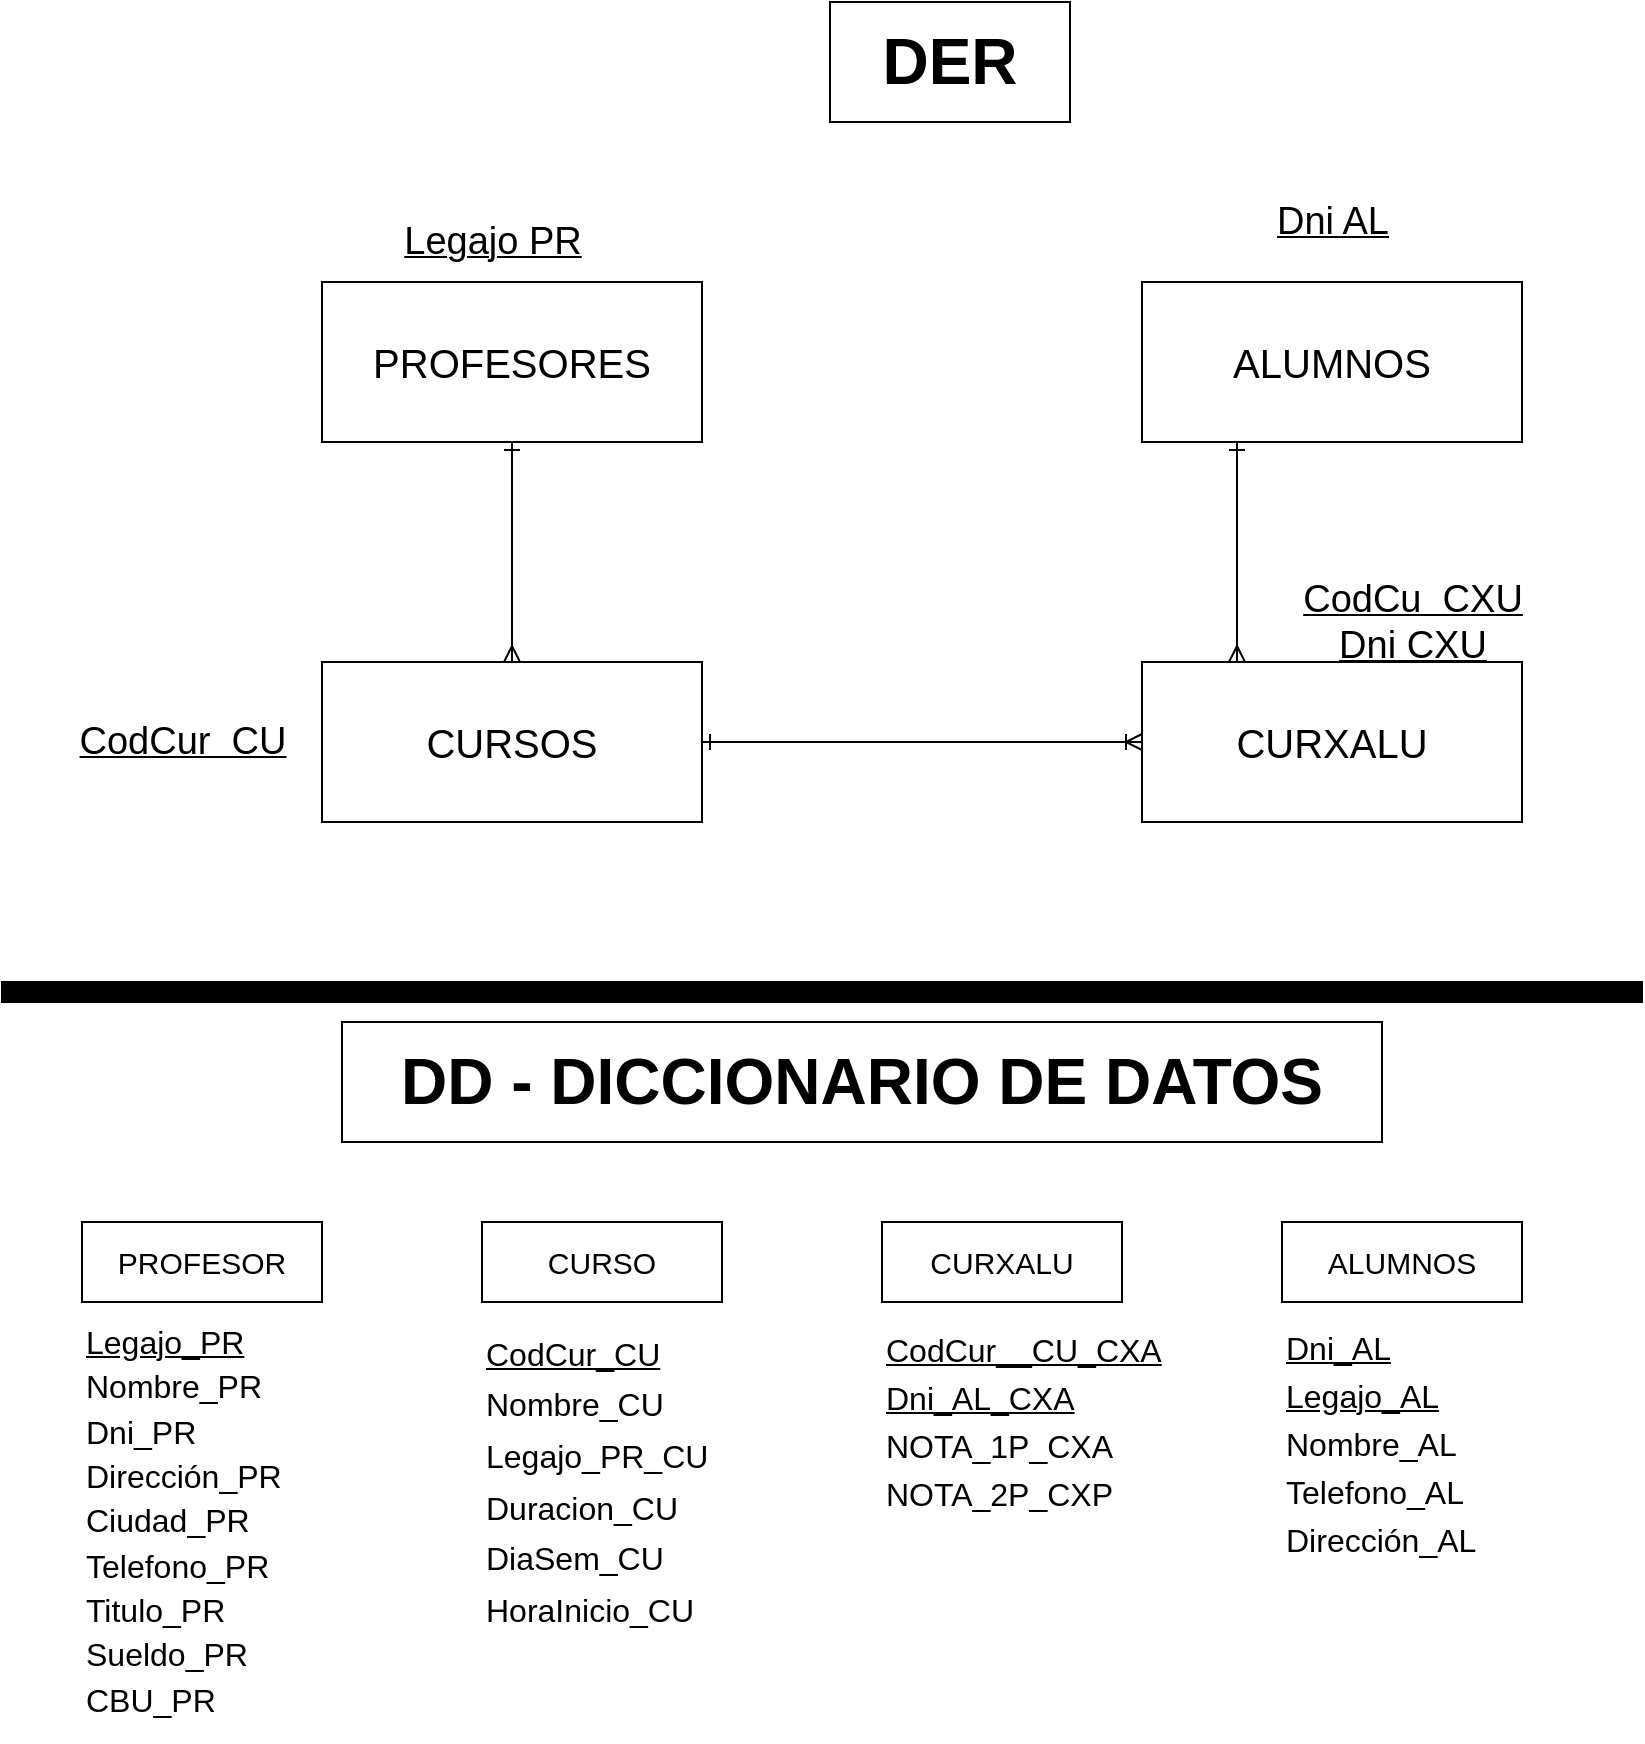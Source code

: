 <mxfile version="26.1.3">
  <diagram name="Página-1" id="KHgy2yHSPSF7O0yUR2nX">
    <mxGraphModel dx="1032" dy="1704" grid="1" gridSize="10" guides="1" tooltips="1" connect="1" arrows="1" fold="1" page="1" pageScale="1" pageWidth="827" pageHeight="1169" math="0" shadow="0">
      <root>
        <mxCell id="0" />
        <mxCell id="1" parent="0" />
        <mxCell id="33EWr6aBNREIfTe9eXjG-18" style="edgeStyle=orthogonalEdgeStyle;rounded=0;orthogonalLoop=1;jettySize=auto;html=1;strokeColor=default;endArrow=ERmany;endFill=0;startArrow=ERone;startFill=0;" parent="1" source="33EWr6aBNREIfTe9eXjG-5" target="33EWr6aBNREIfTe9eXjG-8" edge="1">
          <mxGeometry relative="1" as="geometry" />
        </mxCell>
        <mxCell id="33EWr6aBNREIfTe9eXjG-5" value="&lt;font style=&quot;font-size: 20px;&quot;&gt;PROFESORES&lt;/font&gt;" style="rounded=0;whiteSpace=wrap;html=1;" parent="1" vertex="1">
          <mxGeometry x="160" y="-310" width="190" height="80" as="geometry" />
        </mxCell>
        <mxCell id="33EWr6aBNREIfTe9eXjG-24" style="edgeStyle=orthogonalEdgeStyle;rounded=0;orthogonalLoop=1;jettySize=auto;html=1;exitX=0.25;exitY=1;exitDx=0;exitDy=0;endArrow=ERmany;endFill=0;startArrow=ERone;startFill=0;entryX=0.25;entryY=0;entryDx=0;entryDy=0;" parent="1" source="33EWr6aBNREIfTe9eXjG-9" target="33EWr6aBNREIfTe9eXjG-6" edge="1">
          <mxGeometry relative="1" as="geometry">
            <mxPoint x="540" y="-190" as="targetPoint" />
          </mxGeometry>
        </mxCell>
        <mxCell id="33EWr6aBNREIfTe9eXjG-6" value="&lt;font style=&quot;font-size: 20px;&quot;&gt;CURXALU&lt;/font&gt;&lt;span style=&quot;color: rgba(0, 0, 0, 0); font-family: monospace; font-size: 0px; text-align: start; text-wrap-mode: nowrap;&quot;&gt;%3CmxGraphModel%3E%3Croot%3E%3CmxCell%20id%3D%220%22%2F%3E%3CmxCell%20id%3D%221%22%20parent%3D%220%22%2F%3E%3CmxCell%20id%3D%222%22%20value%3D%22%26lt%3Bfont%20style%3D%26quot%3Bfont-size%3A%2020px%3B%26quot%3B%26gt%3BCURSOS%26lt%3B%2Ffont%26gt%3B%22%20style%3D%22rounded%3D0%3BwhiteSpace%3Dwrap%3Bhtml%3D1%3B%22%20vertex%3D%221%22%20parent%3D%221%22%3E%3CmxGeometry%20x%3D%22150%22%20y%3D%22-130%22%20width%3D%22190%22%20height%3D%2280%22%20as%3D%22geometry%22%2F%3E%3C%2FmxCell%3E%3C%2Froot%3E%3C%2FmxGraphModel%3E&lt;/span&gt;" style="rounded=0;whiteSpace=wrap;html=1;" parent="1" vertex="1">
          <mxGeometry x="570" y="-120" width="190" height="80" as="geometry" />
        </mxCell>
        <mxCell id="33EWr6aBNREIfTe9eXjG-8" value="&lt;font style=&quot;font-size: 20px;&quot;&gt;CURSOS&lt;/font&gt;" style="rounded=0;whiteSpace=wrap;html=1;" parent="1" vertex="1">
          <mxGeometry x="160" y="-120" width="190" height="80" as="geometry" />
        </mxCell>
        <mxCell id="33EWr6aBNREIfTe9eXjG-9" value="&lt;font style=&quot;font-size: 20px;&quot;&gt;ALUMNOS&lt;/font&gt;" style="rounded=0;whiteSpace=wrap;html=1;" parent="1" vertex="1">
          <mxGeometry x="570" y="-310" width="190" height="80" as="geometry" />
        </mxCell>
        <mxCell id="33EWr6aBNREIfTe9eXjG-12" value="&lt;u&gt;&lt;font style=&quot;font-size: 19px;&quot;&gt;Legajo PR&lt;/font&gt;&lt;/u&gt;" style="text;html=1;align=center;verticalAlign=middle;resizable=0;points=[];autosize=1;strokeColor=none;fillColor=none;strokeWidth=4;" parent="1" vertex="1">
          <mxGeometry x="190" y="-350" width="110" height="40" as="geometry" />
        </mxCell>
        <mxCell id="33EWr6aBNREIfTe9eXjG-13" value="&lt;span style=&quot;font-size: 19px;&quot;&gt;&lt;u&gt;CodCur&amp;nbsp; CU&lt;/u&gt;&lt;/span&gt;" style="text;html=1;align=center;verticalAlign=middle;resizable=0;points=[];autosize=1;strokeColor=none;fillColor=none;strokeWidth=4;" parent="1" vertex="1">
          <mxGeometry x="25" y="-100" width="130" height="40" as="geometry" />
        </mxCell>
        <mxCell id="33EWr6aBNREIfTe9eXjG-14" value="&lt;span style=&quot;font-size: 19px;&quot;&gt;&lt;u&gt;Dni AL&lt;/u&gt;&lt;/span&gt;" style="text;html=1;align=center;verticalAlign=middle;resizable=0;points=[];autosize=1;strokeColor=none;fillColor=none;strokeWidth=4;" parent="1" vertex="1">
          <mxGeometry x="625" y="-360" width="80" height="40" as="geometry" />
        </mxCell>
        <mxCell id="33EWr6aBNREIfTe9eXjG-15" value="&lt;span style=&quot;font-size: 19px;&quot;&gt;&lt;u&gt;CodCu&amp;nbsp; CXU&lt;/u&gt;&lt;/span&gt;&lt;div&gt;&lt;span style=&quot;font-size: 19px;&quot;&gt;&lt;u&gt;Dni CXU&lt;/u&gt;&lt;/span&gt;&lt;/div&gt;" style="text;html=1;align=center;verticalAlign=middle;resizable=0;points=[];autosize=1;strokeColor=none;fillColor=none;strokeWidth=4;" parent="1" vertex="1">
          <mxGeometry x="640" y="-170" width="130" height="60" as="geometry" />
        </mxCell>
        <mxCell id="33EWr6aBNREIfTe9eXjG-21" value="" style="edgeStyle=entityRelationEdgeStyle;fontSize=12;html=1;endArrow=ERoneToMany;startArrow=ERone;rounded=0;exitX=1;exitY=0.5;exitDx=0;exitDy=0;entryX=0;entryY=0.5;entryDx=0;entryDy=0;startFill=0;" parent="1" source="33EWr6aBNREIfTe9eXjG-8" target="33EWr6aBNREIfTe9eXjG-6" edge="1">
          <mxGeometry width="100" height="100" relative="1" as="geometry">
            <mxPoint x="360" y="-190" as="sourcePoint" />
            <mxPoint x="460" y="-290" as="targetPoint" />
          </mxGeometry>
        </mxCell>
        <mxCell id="33EWr6aBNREIfTe9eXjG-26" value="&lt;font style=&quot;font-size: 32px;&quot;&gt;&lt;b&gt;DER&lt;/b&gt;&lt;/font&gt;" style="whiteSpace=wrap;html=1;" parent="1" vertex="1">
          <mxGeometry x="414" y="-450" width="120" height="60" as="geometry" />
        </mxCell>
        <mxCell id="33EWr6aBNREIfTe9eXjG-30" value="" style="rounded=0;whiteSpace=wrap;html=1;strokeColor=#000000;fillColor=#000000;" parent="1" vertex="1">
          <mxGeometry y="40" width="820" height="10" as="geometry" />
        </mxCell>
        <mxCell id="33EWr6aBNREIfTe9eXjG-31" value="&lt;font style=&quot;font-size: 32px;&quot;&gt;&lt;b&gt;DD - DICCIONARIO DE DATOS&lt;/b&gt;&lt;/font&gt;" style="whiteSpace=wrap;html=1;" parent="1" vertex="1">
          <mxGeometry x="170" y="60" width="520" height="60" as="geometry" />
        </mxCell>
        <mxCell id="33EWr6aBNREIfTe9eXjG-58" value="&lt;font style=&quot;font-size: 15px;&quot;&gt;PROFESOR&lt;/font&gt;" style="rounded=0;whiteSpace=wrap;html=1;" parent="1" vertex="1">
          <mxGeometry x="40" y="160" width="120" height="40" as="geometry" />
        </mxCell>
        <mxCell id="33EWr6aBNREIfTe9eXjG-59" value="&lt;font style=&quot;font-size: 15px;&quot;&gt;CURSO&lt;/font&gt;" style="rounded=0;whiteSpace=wrap;html=1;" parent="1" vertex="1">
          <mxGeometry x="240" y="160" width="120" height="40" as="geometry" />
        </mxCell>
        <mxCell id="33EWr6aBNREIfTe9eXjG-60" value="&lt;font style=&quot;font-size: 15px;&quot;&gt;CURXALU&lt;/font&gt;" style="rounded=0;whiteSpace=wrap;html=1;" parent="1" vertex="1">
          <mxGeometry x="440" y="160" width="120" height="40" as="geometry" />
        </mxCell>
        <mxCell id="33EWr6aBNREIfTe9eXjG-61" value="&lt;font style=&quot;font-size: 15px;&quot;&gt;ALUMNOS&lt;/font&gt;" style="rounded=0;whiteSpace=wrap;html=1;" parent="1" vertex="1">
          <mxGeometry x="640" y="160" width="120" height="40" as="geometry" />
        </mxCell>
        <mxCell id="33EWr6aBNREIfTe9eXjG-62" value="&lt;div style=&quot;line-height: 140%;&quot;&gt;&lt;font style=&quot;font-size: 16px; line-height: 140%;&quot;&gt;&lt;u&gt;Legajo_PR&lt;/u&gt;&lt;/font&gt;&lt;div&gt;&lt;span style=&quot;background-color: transparent; color: light-dark(rgb(0, 0, 0), rgb(255, 255, 255));&quot;&gt;&lt;font style=&quot;font-size: 16px; line-height: 140%;&quot;&gt;Nombre_PR&lt;/font&gt;&lt;/span&gt;&lt;div&gt;&lt;font style=&quot;font-size: 16px; line-height: 140%;&quot;&gt;Dni_PR&lt;/font&gt;&lt;/div&gt;&lt;/div&gt;&lt;div&gt;&lt;font style=&quot;font-size: 16px; line-height: 140%;&quot;&gt;Dirección_PR&lt;/font&gt;&lt;/div&gt;&lt;div&gt;&lt;font style=&quot;font-size: 16px; line-height: 140%;&quot;&gt;Ciudad_PR&lt;/font&gt;&lt;/div&gt;&lt;div&gt;&lt;font style=&quot;font-size: 16px; line-height: 140%;&quot;&gt;Telefono_PR&lt;/font&gt;&lt;/div&gt;&lt;div&gt;&lt;font style=&quot;font-size: 16px; line-height: 140%;&quot;&gt;Titulo_PR&lt;/font&gt;&lt;/div&gt;&lt;div&gt;&lt;font style=&quot;font-size: 16px; line-height: 140%;&quot;&gt;Sueldo_PR&lt;/font&gt;&lt;/div&gt;&lt;div&gt;&lt;font style=&quot;font-size: 16px; line-height: 140%;&quot;&gt;CBU_PR&lt;/font&gt;&lt;/div&gt;&lt;/div&gt;" style="text;html=1;align=left;verticalAlign=middle;resizable=0;points=[];autosize=1;strokeColor=none;fillColor=none;" parent="1" vertex="1">
          <mxGeometry x="40" y="200" width="120" height="220" as="geometry" />
        </mxCell>
        <mxCell id="33EWr6aBNREIfTe9eXjG-63" value="&lt;div style=&quot;line-height: 160%;&quot;&gt;&lt;font style=&quot;font-size: 16px; line-height: 160%;&quot;&gt;&lt;u&gt;CodCur_CU&lt;/u&gt;&lt;/font&gt;&lt;div&gt;&lt;span style=&quot;background-color: transparent; color: light-dark(rgb(0, 0, 0), rgb(255, 255, 255));&quot;&gt;&lt;font style=&quot;font-size: 16px; line-height: 160%;&quot;&gt;Nombre_CU&lt;/font&gt;&lt;/span&gt;&lt;div&gt;&lt;font style=&quot;font-size: 16px; line-height: 160%;&quot;&gt;Legajo_PR_CU&lt;/font&gt;&lt;/div&gt;&lt;/div&gt;&lt;div&gt;&lt;font style=&quot;font-size: 16px; line-height: 160%;&quot;&gt;Duracion_CU&lt;/font&gt;&lt;/div&gt;&lt;div&gt;&lt;span style=&quot;font-size: 16px; background-color: transparent; color: light-dark(rgb(0, 0, 0), rgb(255, 255, 255)); line-height: 160%;&quot;&gt;DiaSem_CU&lt;/span&gt;&lt;/div&gt;&lt;div&gt;&lt;span style=&quot;font-size: 16px; line-height: 160%;&quot;&gt;HoraInicio_CU&lt;/span&gt;&lt;/div&gt;&lt;/div&gt;" style="text;html=1;align=left;verticalAlign=middle;resizable=0;points=[];autosize=1;strokeColor=none;fillColor=none;" parent="1" vertex="1">
          <mxGeometry x="240" y="205" width="130" height="170" as="geometry" />
        </mxCell>
        <mxCell id="33EWr6aBNREIfTe9eXjG-64" value="&lt;div style=&quot;line-height: 150%;&quot;&gt;&lt;div&gt;&lt;span style=&quot;font-size: 16px; line-height: 150%;&quot;&gt;&lt;u&gt;CodCur__CU_CXA&lt;/u&gt;&lt;/span&gt;&lt;/div&gt;&lt;div&gt;&lt;span style=&quot;font-size: 16px; line-height: 150%;&quot;&gt;&lt;u&gt;Dni_AL_CXA&lt;/u&gt;&lt;/span&gt;&lt;/div&gt;&lt;div&gt;&lt;span style=&quot;font-size: 16px; line-height: 150%;&quot;&gt;NOTA_1P_CXA&lt;/span&gt;&lt;/div&gt;&lt;div&gt;&lt;span style=&quot;font-size: 16px; line-height: 150%;&quot;&gt;NOTA_2P_CXP&lt;/span&gt;&lt;/div&gt;&lt;/div&gt;" style="text;html=1;align=left;verticalAlign=middle;resizable=0;points=[];autosize=1;strokeColor=none;fillColor=none;" parent="1" vertex="1">
          <mxGeometry x="440" y="205" width="160" height="110" as="geometry" />
        </mxCell>
        <mxCell id="33EWr6aBNREIfTe9eXjG-65" value="&lt;div style=&quot;line-height: 150%;&quot;&gt;&lt;div&gt;&lt;span style=&quot;font-size: 16px; line-height: 150%;&quot;&gt;&lt;u&gt;Dni_AL&lt;/u&gt;&lt;/span&gt;&lt;/div&gt;&lt;div&gt;&lt;span style=&quot;font-size: 16px; line-height: 150%;&quot;&gt;&lt;u&gt;Legajo_AL&lt;br&gt;&lt;/u&gt;&lt;/span&gt;&lt;div&gt;&lt;span style=&quot;font-size: 16px; line-height: 150%;&quot;&gt;Nombre_AL&lt;/span&gt;&lt;/div&gt;&lt;div&gt;&lt;span style=&quot;font-size: 16px; line-height: 150%;&quot;&gt;Telefono_AL&lt;/span&gt;&lt;/div&gt;&lt;div&gt;&lt;font style=&quot;font-size: 16px; line-height: 150%;&quot;&gt;Dirección_AL&lt;/font&gt;&lt;/div&gt;&lt;div&gt;&lt;br&gt;&lt;/div&gt;&lt;div&gt;&lt;/div&gt;&lt;/div&gt;&lt;/div&gt;" style="text;html=1;align=left;verticalAlign=middle;resizable=0;points=[];autosize=1;strokeColor=none;fillColor=none;" parent="1" vertex="1">
          <mxGeometry x="640" y="205" width="120" height="150" as="geometry" />
        </mxCell>
      </root>
    </mxGraphModel>
  </diagram>
</mxfile>
